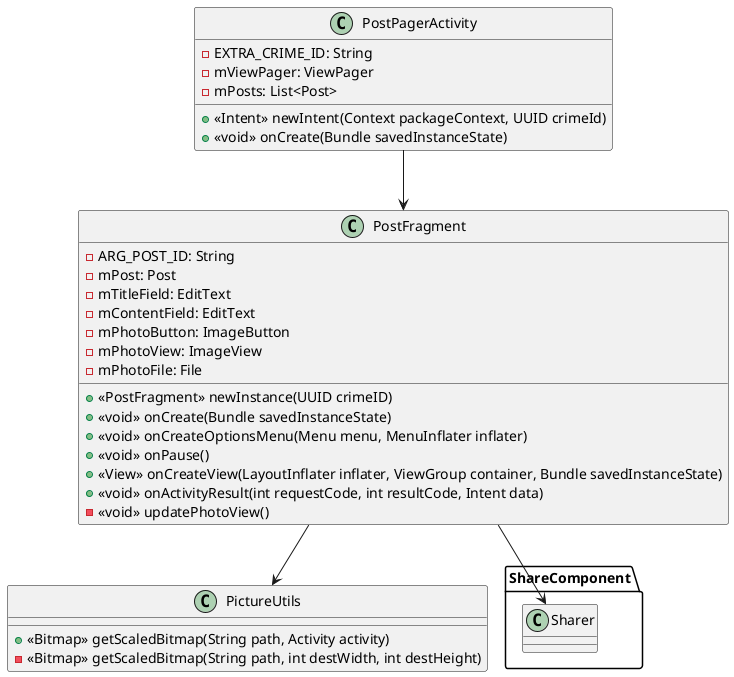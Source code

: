 @startuml
' Editor Component

    class PostPagerActivity {
        - EXTRA_CRIME_ID: String
        - mViewPager: ViewPager
        - mPosts: List<Post>
        + <<Intent>> newIntent(Context packageContext, UUID crimeId)
        + <<void>> onCreate(Bundle savedInstanceState)
    }

    class PostFragment {
        - ARG_POST_ID: String
        - mPost: Post
        - mTitleField: EditText
        - mContentField: EditText
        - mPhotoButton: ImageButton
        - mPhotoView: ImageView
        - mPhotoFile: File
        + <<PostFragment>> newInstance(UUID crimeID)
        + <<void>> onCreate(Bundle savedInstanceState)
        + <<void>> onCreateOptionsMenu(Menu menu, MenuInflater inflater)
        + <<void>> onPause()
        + <<View>> onCreateView(LayoutInflater inflater, ViewGroup container, Bundle savedInstanceState)
        + <<void>> onActivityResult(int requestCode, int resultCode, Intent data)
        - <<void>> updatePhotoView()
    }

    class PictureUtils {
        + <<Bitmap>> getScaledBitmap(String path, Activity activity)
        - <<Bitmap>> getScaledBitmap(String path, int destWidth, int destHeight)
    }

    namespace ShareComponent {
        class Sharer
    }
    
    PostPagerActivity --> PostFragment
    PostFragment --> PictureUtils
    PostFragment --> Sharer
@enduml
